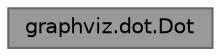 digraph "graphviz.dot.Dot"
{
 
  bgcolor="transparent";
  edge [fontname=Helvetica,fontsize=10,labelfontname=Helvetica,labelfontsize=10];
  node [fontname=Helvetica,fontsize=10,shape=box,height=0.2,width=0.4];
  Node1 [id="Node000001",label="graphviz.dot.Dot",height=0.2,width=0.4,color="gray40", fillcolor="grey60", style="filled", fontcolor="black",tooltip=" "];#  Node2 ->^ Node1 [id="edge1_Node000001_Node000002",dir="back",color="steelblue1",style="solid",tooltip=" "];
}
